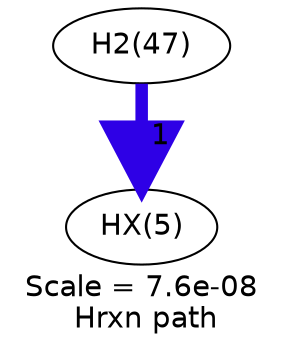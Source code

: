 digraph reaction_paths {
center=1;
s11 -> s26[fontname="Helvetica", style="setlinewidth(6)", arrowsize=3, color="0.7, 1.5, 0.9"
, label=" 1"];
s11 [ fontname="Helvetica", label="H2(47)"];
s26 [ fontname="Helvetica", label="HX(5)"];
 label = "Scale = 7.6e-08\l Hrxn path";
 fontname = "Helvetica";
}
